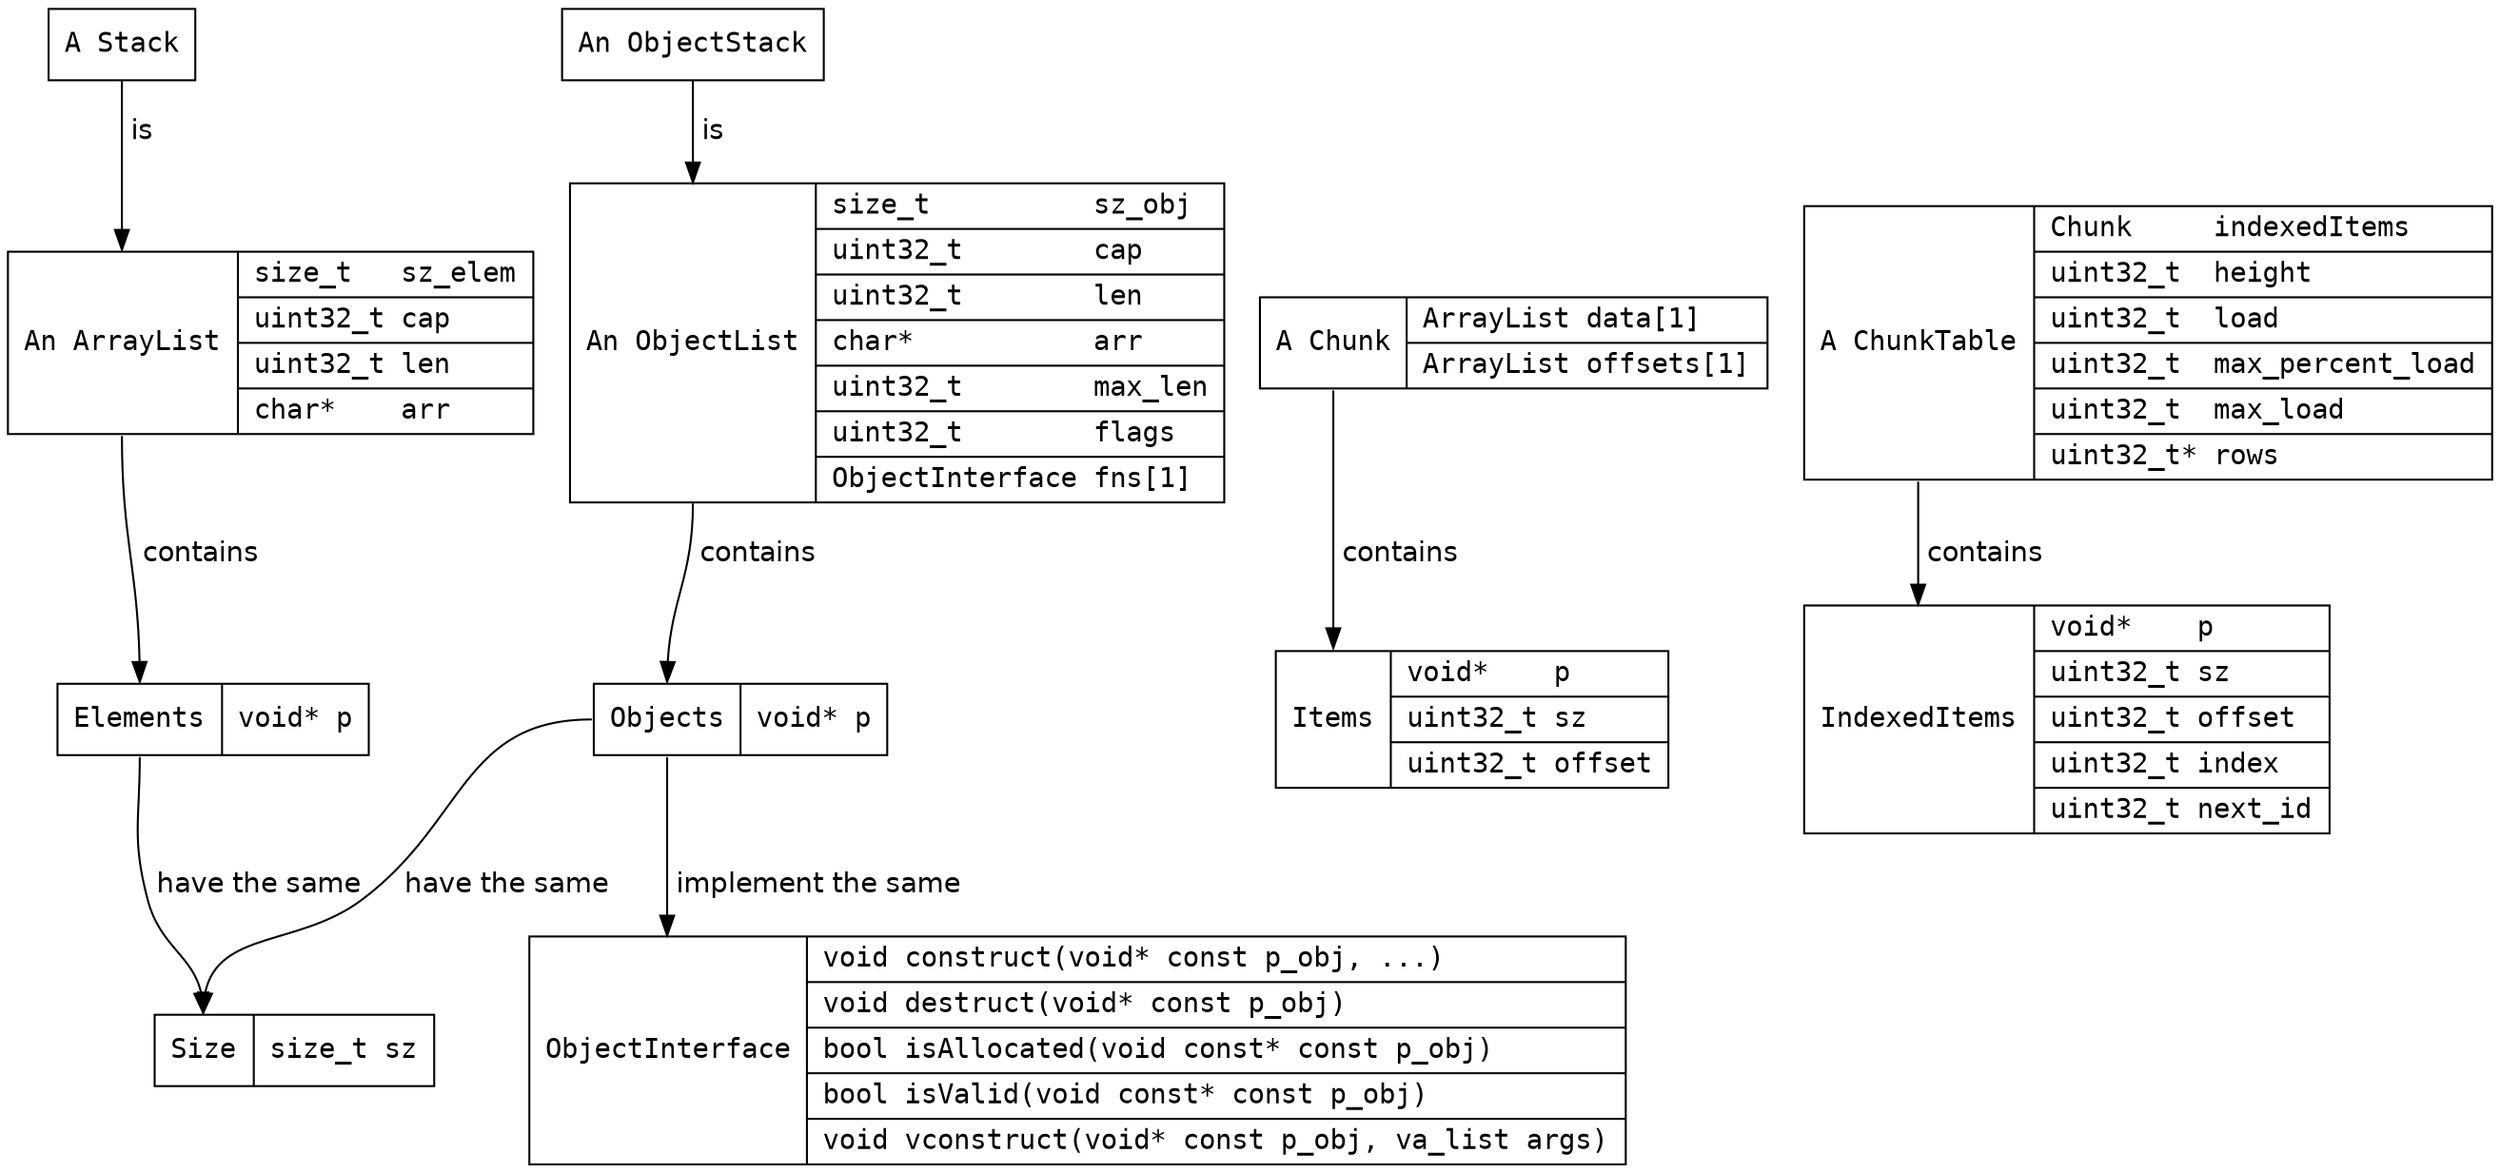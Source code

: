 digraph Containers {
    node [shape="record",fontname="Courier"];
    edge [fontname="Helvetica"];
    Stack [label="<Stack>A Stack"];
    ArrayList [label="<ArrayList>An ArrayList|{size_t\ \ \ sz_elem\l|uint32_t cap\l|uint32_t len\l|char*\ \ \ \ arr\l}"];
    ObjectStack [label="<ObjectStack>An ObjectStack"];
    ObjectList [label="<ObjectList>An ObjectList|{size_t\ \ \ \ \ \ \ \ \ \ sz_obj\l|uint32_t\ \ \ \ \ \ \ \ cap\l|uint32_t\ \ \ \ \ \ \ \ len\l|char*\ \ \ \ \ \ \ \ \ \ \ arr\l|uint32_t\ \ \ \ \ \ \ \ max_len\l|uint32_t\ \ \ \ \ \ \ \ flags\l|ObjectInterface fns[1]\l}"];
    Chunk [label="<Chunk>A Chunk|{ArrayList data[1]\l|ArrayList offsets[1]\l}"];
    ChunkTable [label="<ChunkTable>A ChunkTable|{Chunk\ \ \ \ \ indexedItems\l|uint32_t\ \ height\l|uint32_t\ \ load\l|uint32_t\ \ max_percent_load\l|uint32_t\ \ max_load\l|uint32_t* rows\l}"];
    Element [label="<Element>Elements|{void* p\l}"];
    Object [label="<Object>Objects|{void* p\l}"]
    Item [label="<Item>Items|{void*\ \ \ \ p\l|uint32_t sz\l|uint32_t offset\l}"];
    IndexedItem [label="<IndexedItem>IndexedItems|{void*\ \ \ \ p\l|uint32_t sz\l|uint32_t offset\l|uint32_t index\l|uint32_t next_id\l}"];
    Size [label="<Size>Size|size_t sz"];
    ObjectInterface [label="<ObjectInterface>ObjectInterface|{void construct(void* const p_obj, ...)\l|void destruct(void* const p_obj)\l|bool isAllocated(void const* const p_obj)\l|bool isValid(void const* const p_obj)\l|void vconstruct(void* const p_obj, va_list args)\l}"];
    Stack:Stack -> ArrayList:ArrayList [label=" is"];
    ArrayList:ArrayList -> Element:Element [label=" contains"];
    Element:Element -> Size:Size [label=" have the same"];
    ObjectStack:ObjectStack -> ObjectList:ObjectList [label=" is"];
    ObjectList:ObjectList -> Object:Object [label=" contains"];
    Object:Object -> ObjectInterface:ObjectInterface [label=" implement the same"];
    Object:Object -> Size:Size [label=" have the same"];
    Chunk:Chunk -> Item:Item [label=" contains"];
    ChunkTable:ChunkTable -> IndexedItem:IndexedItem [label=" contains"];
    {rank=same Stack ObjectStack}
    {rank=same ArrayList ObjectList Chunk ChunkTable}
    {rank=same Element Object Item IndexedItem}
}
